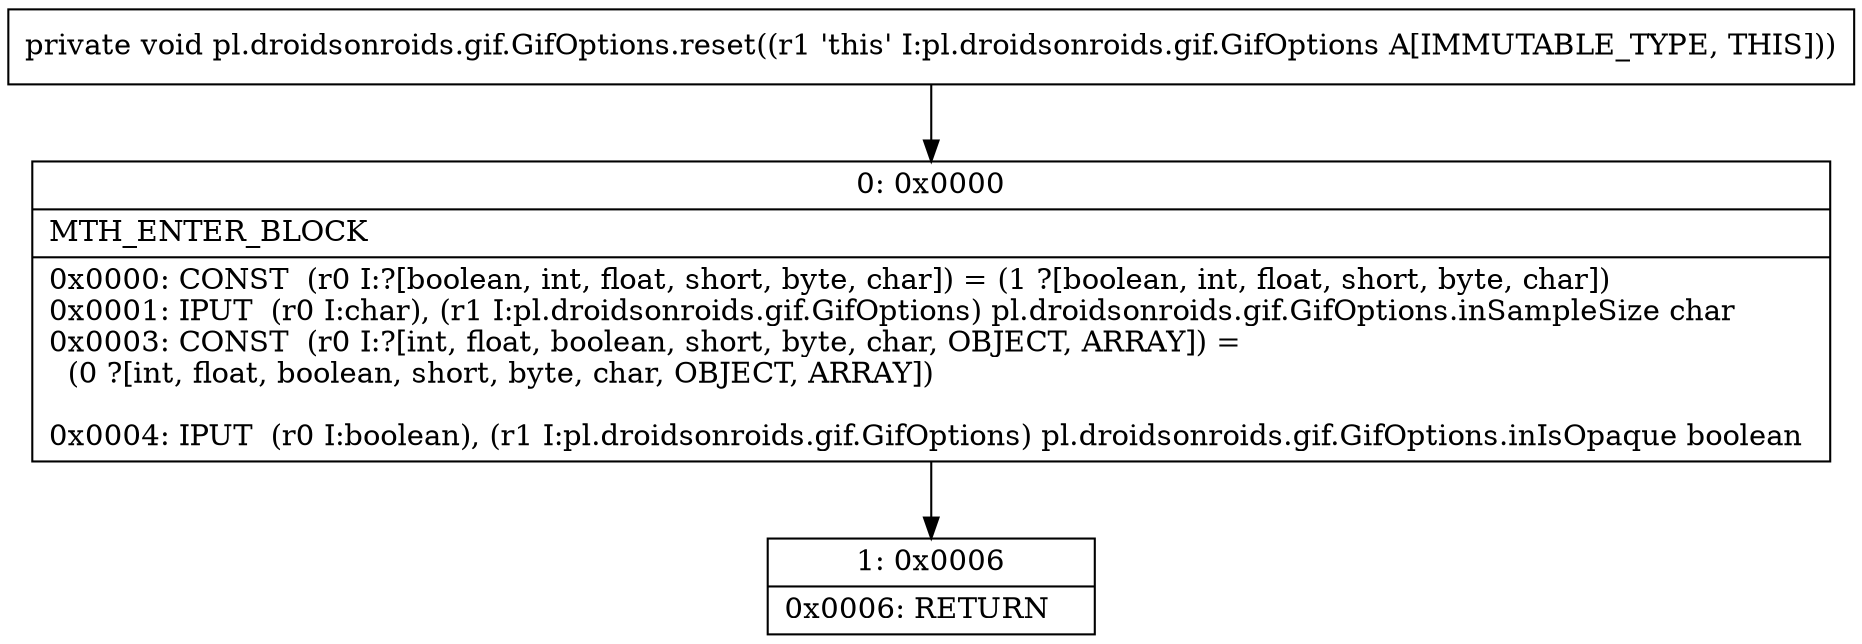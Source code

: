 digraph "CFG forpl.droidsonroids.gif.GifOptions.reset()V" {
Node_0 [shape=record,label="{0\:\ 0x0000|MTH_ENTER_BLOCK\l|0x0000: CONST  (r0 I:?[boolean, int, float, short, byte, char]) = (1 ?[boolean, int, float, short, byte, char]) \l0x0001: IPUT  (r0 I:char), (r1 I:pl.droidsonroids.gif.GifOptions) pl.droidsonroids.gif.GifOptions.inSampleSize char \l0x0003: CONST  (r0 I:?[int, float, boolean, short, byte, char, OBJECT, ARRAY]) = \l  (0 ?[int, float, boolean, short, byte, char, OBJECT, ARRAY])\l \l0x0004: IPUT  (r0 I:boolean), (r1 I:pl.droidsonroids.gif.GifOptions) pl.droidsonroids.gif.GifOptions.inIsOpaque boolean \l}"];
Node_1 [shape=record,label="{1\:\ 0x0006|0x0006: RETURN   \l}"];
MethodNode[shape=record,label="{private void pl.droidsonroids.gif.GifOptions.reset((r1 'this' I:pl.droidsonroids.gif.GifOptions A[IMMUTABLE_TYPE, THIS])) }"];
MethodNode -> Node_0;
Node_0 -> Node_1;
}

